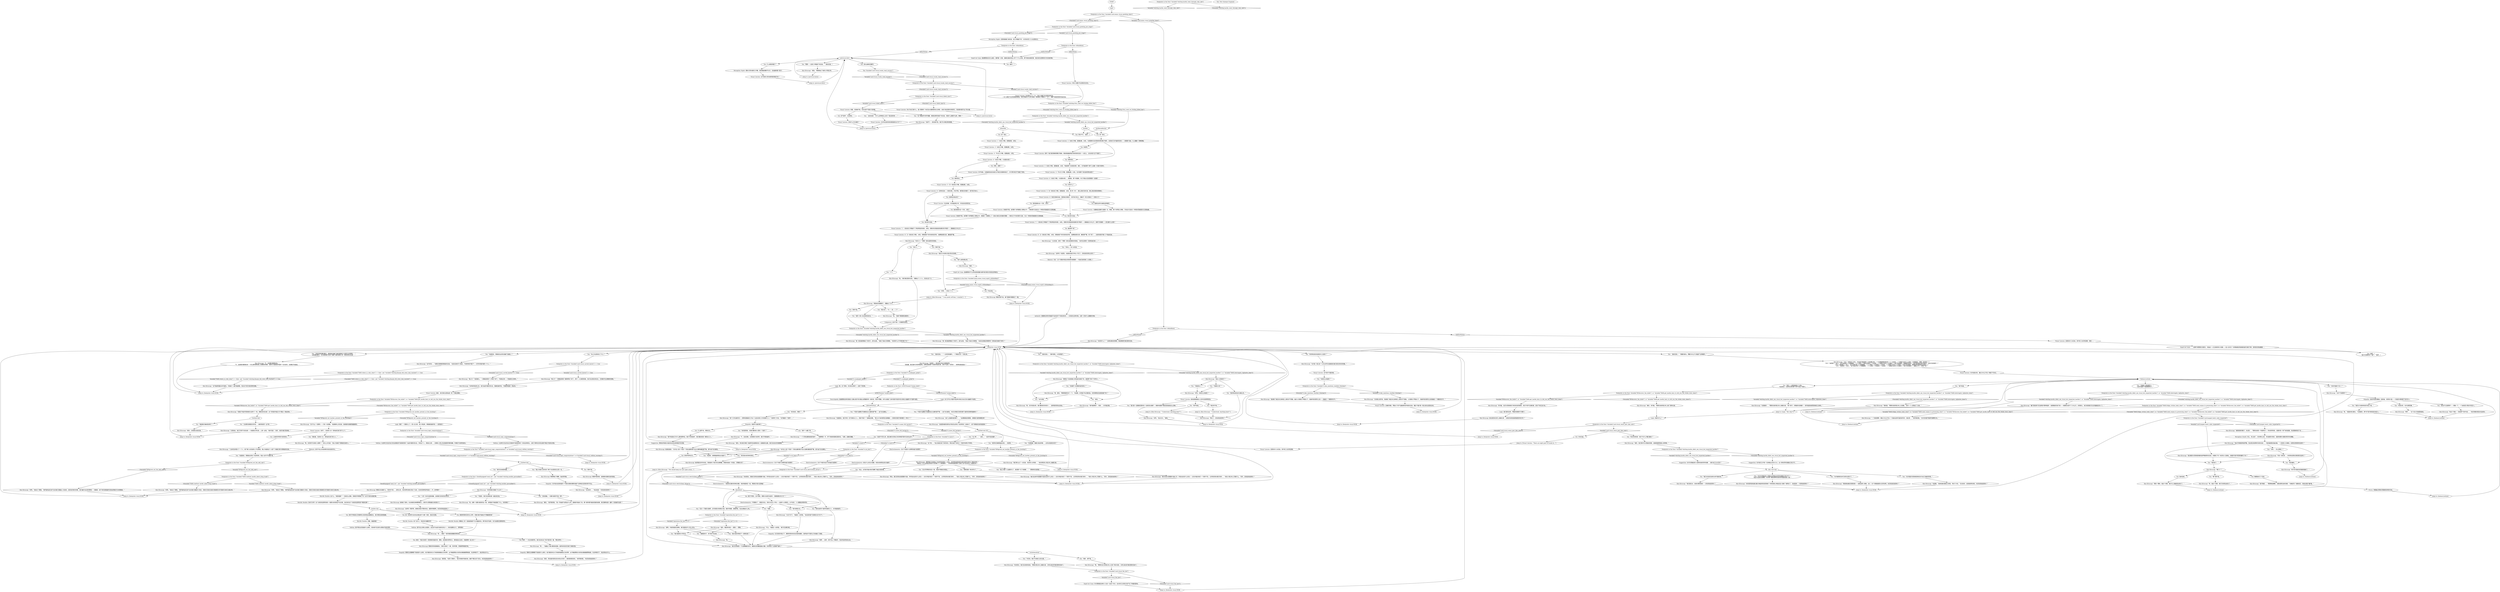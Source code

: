 # YARD / FOOTPRINTS VISCAL
# Easy perception shows prints. Then a medium VISUAL CALCULUS reveals a numbered scheme of footprints. Interaction with the scheme lets you deduce how many vigilantes there were at the hanging, when it happened etc.
# ==================================================
digraph G {
	  0 [label="START"];
	  1 [label="input"];
	  2 [label="You: “好吧，一共有八个人。”"];
	  3 [label="You: “也有可能是个巨人？”"];
	  4 [label="theheavysetone"];
	  5 [label="Jump to: [theheavysetone]"];
	  6 [label="You: “我不知道。”"];
	  7 [label="Footprints in the Dust: Variable[\"yard.viscal_electrochem_driver\"]"];
	  8 [label="Variable[\"yard.viscal_electrochem_driver\"]", shape=diamond];
	  9 [label="!(Variable[\"yard.viscal_electrochem_driver\"])", shape=diamond];
	  10 [label="Kim Kitsuragi: “我认为？”他歪着头。“一群暴徒把某个人带到了树下。不是拖过来——可能是扛过来的。”"];
	  11 [label="Jump to: [footprints viscal HUB]"];
	  12 [label="Footprints in the Dust: Variable[\"yard.viscal_greeting_pre_stage\"]"];
	  13 [label="Variable[\"yard.viscal_greeting_pre_stage\"]", shape=diamond];
	  14 [label="!(Variable[\"yard.viscal_greeting_pre_stage\"])", shape=diamond];
	  15 [label="Visual Calculus: 2）标准工作靴，配钢趾帽，44码。可能是那个金发肌肉男，格伦，也可能是那个脖子上挂着一片拨片的青年。"];
	  16 [label="Visual Calculus: 你做得不错。如同整个世界都陷入黑暗之中——唯有那片足迹在以一种奇妙而美丽的方式燃烧着。"];
	  17 [label="Suggestion: 也许负责搬运的人是想向他的同伴炫耀……展示自己力大无穷？"];
	  18 [label="You: “那群混蛋？绝对参与了。”"];
	  19 [label="Visual Calculus: 2）标准工作靴，配钢趾帽，44码。"];
	  20 [label="Visual Calculus: 3）平头钉工作靴，配钢趾帽，43码。"];
	  21 [label="You: 继续清点。"];
	  22 [label="Visual Calculus: 无法判断。也可能是青少年，步态尚未发育完全。"];
	  23 [label="Footprints in the Dust: Variable[\"plaza.sense_viscal_esprit_withholding\"]"];
	  24 [label="Variable[\"plaza.sense_viscal_esprit_withholding\"]", shape=diamond];
	  25 [label="!(Variable[\"plaza.sense_viscal_esprit_withholding\"])", shape=diamond];
	  26 [label="Kim Kitsuragi: “我知道。”警督在他的笔记本上记录着。“其中一个人把他扛了过来。”"];
	  27 [label="Electrochemistry: 不用重复了，库斯托先生。您的大名无人不知——拉斐尔·A·库斯托。从今往后，人人都要这样称呼您。"];
	  28 [label="Esprit de Corps: 你与警督就法律与人法合一达成了共识。这对你们之间的关系产生了积极的影响。"];
	  29 [label="Perception (Smell): 恶心。恶心极了。在你想吐之前，风向就再次改变，温室的塑料大棚在阵风中扑腾着。"];
	  30 [label="Horrific Necktie: 瞅瞅这二货！他指望滴酒*不沾*就能快活。那可快活不起来，你只会感到无聊和悲伤。"];
	  31 [label="You: “人的一生应当戒骄戒躁。这是我们应有的处世哲学。”"];
	  32 [label="Kim Kitsuragi: “确实。”他环顾四周。“我一开始就不该预设什么的。报案者可能说了谎，整个案件都可能是谎报的结果。我们要再检查一遍吗？还是离开这里？”"];
	  33 [label="Jump to: [footprints viscal HUB]"];
	  34 [label="Kim Kitsuragi: “嗯，是的。”警督稍微考虑了一下。“有道理，他*确实*有点像老鼠。你觉得那些足迹是他留下的？”"];
	  35 [label="Kim Kitsuragi: 他在蓝色的活页上做着记录：“这里还有其他值得留意的地方吗？”"];
	  36 [label="You: 我还挺擅长这一行的，对吧？"];
	  37 [label="Jump to: [footprints viscal HUB]"];
	  38 [label="Jump to: [theheavysetone]"];
	  39 [label="Footprints in the Dust: Variable[\"whirling.hardie_didnt_see_viscal_but_inspected_hardies\"]  or  Variable[\"TASK.interrogate_vigilantes_done\"]"];
	  40 [label="Variable[\"whirling.hardie_didnt_see_viscal_but_inspected_hardies\"]  or  Variable[\"TASK.interrogate_vigilantes_done\"]", shape=diamond];
	  41 [label="!(Variable[\"whirling.hardie_didnt_see_viscal_but_inspected_hardies\"]  or  Variable[\"TASK.interrogate_vigilantes_done\"])", shape=diamond];
	  42 [label="Visual Calculus: 4）标准工作靴，45或者46码……是西奥，那个老烟枪。你几乎能从足迹里看到一丝烟灰……"];
	  43 [label="Footprints in the Dust: Variable[\"tc.name_full_harrier\"]"];
	  44 [label="Variable[\"tc.name_full_harrier\"]", shape=diamond];
	  45 [label="!(Variable[\"tc.name_full_harrier\"])", shape=diamond];
	  46 [label="You: “*司机*右脚鞋子的磨损会比左脚的更严重——油门在右脚边。你还记得我们发现的那个废弃的货車驾驶舱吗？”"];
	  47 [label="Visual Calculus: 哇哦。还是做不到。你实在是*不擅长*这种事。"];
	  48 [label="Kim Kitsuragi: “迄今为止一切顺利——只有一处遗漏。”他望着地上的足迹，因调查的进展而面露喜色。"];
	  49 [label="Footprints in the Dust: IsKimHere()"];
	  50 [label="IsKimHere()", shape=diamond];
	  51 [label="!(IsKimHere())", shape=diamond];
	  52 [label="Kim Kitsuragi: “有意思——暂且把它命名为怪鞋底吧。”\n“真有趣，我们就叫它奇异鞋底吧。如果这就是那个失踪的哈迪兄弟，我可不会有一丝惊讶……真想知道他是谁？”"];
	  53 [label="Logic: 但是为什么？"];
	  54 [label="You: “我还以为是库库诺尔的巨人呢。”"];
	  55 [label="Kim Kitsuragi: “唔。”他摘下眼镜擦拭着镜片。"];
	  56 [label="Kim Kitsuragi: “不过，”他面无一丝笑意。“案子还没解决呢。”"];
	  57 [label="You: “很好，很严谨。”"];
	  58 [label="Volition: 以这种方式证实自己的推测不是很奇怪吗？你有这种想法，正顺了那种在你耳边提供*建议*的家伙的意。"];
	  59 [label="Jump to: [footprints viscal HUB]"];
	  60 [label="You: “我认为我们已经切实了解了在这里发生过的一切。”"];
	  61 [label="You: [离开。]"];
	  62 [label="Footprints in the Dust: Variable[\"XP.discover_the_bullet\"]  or  Variable[\"TASK.get_hardie_boys_to_tell_you_the_whole_story_done\"]"];
	  63 [label="Variable[\"XP.discover_the_bullet\"]  or  Variable[\"TASK.get_hardie_boys_to_tell_you_the_whole_story_done\"]", shape=diamond];
	  64 [label="!(Variable[\"XP.discover_the_bullet\"]  or  Variable[\"TASK.get_hardie_boys_to_tell_you_the_whole_story_done\"])", shape=diamond];
	  65 [label="Kim Kitsuragi: “也许这人是个*司机*？司机右脚的鞋子会比左脚的磨损更严重。因为油门在右脚边。”"];
	  66 [label="Kim Kitsuragi: “我可能猜错了，但是……也可能没错。”"];
	  67 [label="You: “我认为整个工会都参与了。甚至整个马丁内斯都……”（警惕地东张西望。）"];
	  68 [label="Kim Kitsuragi: “这个嘛……”他立刻就无视了你的说法，把这当成了你的又一次因冲动而口不择言。"];
	  69 [label="Kim Kitsuragi: “我们应该听听提图斯·哈迪对此有什么说法——这也许能杀他们一个措手不及，让形势变得对我们有利……”他在小笔记本上写着什么。“完毕，还有别的发现吗？”"];
	  70 [label="Esprit de Corps: 曷城警督坐在办公桌后，摆弄着一支笔，接着在面前的纸上写下了什么东西。那不是他该做的事，他应该在这里和你讨论足迹的事。"];
	  71 [label="Visual Calculus: 6）反常的足迹——轻若无物。步伐平稳。相同款式的靴子，但尺码只有41。"];
	  72 [label="Kim Kitsuragi: “是女人还是孩子？”"];
	  73 [label="Jump to: [theheavysetone]"];
	  74 [label="You: 指向松树。"];
	  75 [label="Jump to: [Kim Kitsuragi: \"\"Understood. Anything else?\"\"]"];
	  76 [label="Empathy: 在沉闷的外表之下，警督觉得你的说法还挺有趣的。虽然他并不真的认为你揭示了真相。"];
	  77 [label="Jump to: [footprints viscal HUB]"];
	  78 [label="Visual Calculus: 泥里有共八对足迹。其中有三对非常显眼，但是……"];
	  79 [label="Kim Kitsuragi: “他似乎穿着某种装甲靴。但这里没有那种外来的足迹……”他的面部肌肉抽动着。“一定是有人扛着他。这里有足够深的足迹吗？”"];
	  80 [label="Kim Kitsuragi: “我认为？一群暴徒把某个重物带到了树下。其中一人扛着受害者。他们在这里走来走去，尤其集中在这棵树的周围。”"];
	  81 [label="Footprints in the Dust: Variable[\"yard.viscal_logic_congratulations\"]"];
	  82 [label="Variable[\"yard.viscal_logic_congratulations\"]", shape=diamond];
	  83 [label="!(Variable[\"yard.viscal_logic_congratulations\"])", shape=diamond];
	  84 [label="Perception (Sight): 泥里保留着几串足迹，是工作靴留下的：大约有6至12人从这里走过。"];
	  85 [label="You: “没有异常的横向靴印，就是我在褴褛飞旋的弹珠机工坊里见过的那种……”\n“没有横纹靴印。无论谁穿着它走进了褴褛飞旋的弹球工坊，都没有来过这里……”"];
	  86 [label="Jump to: [previscal-intro]"];
	  87 [label="Visual Calculus: 你做得不错。如同整个世界都陷入黑暗之中，周围的一切都蒙上了一层标示着无足轻重的薄膜——唯有位于中央的那片足迹，在以一种奇妙而美丽的方式燃烧着。"];
	  88 [label="You: “正如那位联盟官员所说……离奇得如同一出*戏*。”"];
	  89 [label="Kim Kitsuragi: “嗯，也许你是对的，我们要找的另有其人……虽然我觉得未必如此。”"];
	  90 [label="You: 逐一清点。"];
	  91 [label="Footprints in the Dust: Variable[\"XP.figured_out_hardies_present_at_the_lynching\"]"];
	  92 [label="Variable[\"XP.figured_out_hardies_present_at_the_lynching\"]", shape=diamond];
	  93 [label="!(Variable[\"XP.figured_out_hardies_present_at_the_lynching\"])", shape=diamond];
	  94 [label="You: 逐一清点。"];
	  95 [label="Visual Calculus: 7）一双标准工作靴留下了特别明显的轮廓，46码。但鞋印的深度是其他鞋印的*两倍*——重量超过200公斤。"];
	  96 [label="You: “八个。”"];
	  97 [label="Kim Kitsuragi: “很好。”"];
	  98 [label="Kim Kitsuragi: “200？”他考虑了片刻。“有没有可能是两个人的体重之和，一个扛着被绑起来的另一个？比如说，一个身强力壮的工人扛着一个体格接近，奄奄一息的男人？”\n“200？”他思索了一会儿。“会不会是两个人的重量呢，一个人把另一个绑住扛起来了？比如说，一个身强力壮的工人扛着另一个差不多体格的，穿着盔甲的男人？或许是哈迪兄弟中的胖子，坐在中间的那个？”\n“200？”他思索了一会儿。“会不会是*两个人*的重量呢，一个人把另一个扛起来了？比如说：一个身强力壮的工人扛着另一个差不多体格的，被绑起来的即将死去的男人？”\n“200？”他思索了一会儿。“会不会是*两个人*的重量呢，一个人把另一个扛起来了？比如说：一个身强力壮的工人扛着另一个差不多体格的——脑袋上中了一枪的尸体？”"];
	  99 [label="Drama: 想要骗过警督还需要更高明的花招。"];
	  100 [label="Jump to: [footprints viscal HUB]"];
	  101 [label="Kim Kitsuragi: “用担架抬着反而更容易——或者由两人架着。总之，这个问题就留到以后考虑吧。你还有别的发现吗？”"];
	  102 [label="necktie hub"];
	  103 [label="You: 我可不希望自己的精神生活变得如此栩栩如生。我只想回去继续破案。"];
	  104 [label="Kim Kitsuragi: 警督眯起了眼睛。独自思考着。"];
	  105 [label="Kim Kitsuragi: “不。这些靴印都很标准。”\n“不，这些鞋印都很标准——灰尘里的那些看上去像是定制款。或者它们就是些外国货？无论如何，这是靴子的痕迹。”"];
	  106 [label="You: 最后那个呢？"];
	  107 [label="Footprints in the Dust: Variable[\"yard.viscal_logic_congratulations\"]  or Variable[\"yard.viscal_volition_warning\"]"];
	  108 [label="Variable[\"yard.viscal_logic_congratulations\"]  or Variable[\"yard.viscal_volition_warning\"]", shape=diamond];
	  109 [label="!(Variable[\"yard.viscal_logic_congratulations\"]  or Variable[\"yard.viscal_volition_warning\"])", shape=diamond];
	  110 [label="hardies"];
	  111 [label="Visual Calculus: 7）一双标准工作靴留下了特别明显的轮廓，46码。但鞋印的深度是其他鞋印的*两倍*——重量超过200公斤。是胖子安格斯——还扛着什么东西？"];
	  112 [label="Kim Kitsuragi: “我一直没能掌握这个的窍门。因为远视。”他指了指自己的眼镜。“这些足迹看起来眼熟吗？是哈迪兄弟留下的吗？”"];
	  113 [label="Kim Kitsuragi: “这就意味着失踪的女司机还出现在了私刑现场？这就对了，留下怪鞋底足迹的就是她！”"];
	  114 [label="Footprints in the Dust: Variable[\"XP.figured_out_hardies_present_at_the_lynching\"]"];
	  115 [label="Variable[\"XP.figured_out_hardies_present_at_the_lynching\"]", shape=diamond];
	  116 [label="!(Variable[\"XP.figured_out_hardies_present_at_the_lynching\"])", shape=diamond];
	  117 [label="You: “未必。女司机可能对他们隐瞒了毒品交易的事。”"];
	  118 [label="Kim Kitsuragi: “工会的包间里少了一个人。留下第八对足迹的人不在那里。我认为就是这个人留下了被我们称为怪鞋底的足迹。”"];
	  119 [label="Jump to: [Kim Kitsuragi: \"\"We should keep our eyes open aroun...\"]"];
	  120 [label="You: 是男性还是女性？"];
	  121 [label="You: 清点其它足迹。"];
	  122 [label="Kim Kitsuragi: “唔。”他盯着泥里的坑洞。“我数出了二十人。应该比这个少。”"];
	  123 [label="Kim Kitsuragi: “哪几个？”"];
	  124 [label="You: “哪个都不是。”"];
	  125 [label="Footprints in the Dust: Variable[\"yard.viscal_sense_perc_kim_note\"]"];
	  126 [label="Variable[\"yard.viscal_sense_perc_kim_note\"]", shape=diamond];
	  127 [label="!(Variable[\"yard.viscal_sense_perc_kim_note\"])", shape=diamond];
	  128 [label="You: 多说无益。"];
	  129 [label="You: “也许负责搬运的人想通过这种做法向同伴炫耀自己的力气？”\n“他会不会是在炫耀呢？也许那个搬运者想在他的同伴面前表演一番？”"];
	  130 [label="Jump to: [footprints viscal HUB]"];
	  131 [label="You: “我只是一边看着泥里的坑一边胡言乱语罢了，我根本就看不懂这些到底是怎么回事。”"];
	  132 [label="Jump to: [footprints viscal HUB]"];
	  133 [label="Kim Kitsuragi: “我不知道自己为什么要说那种话。我们不用找鼓手，我们要找的是一群码头工人。”"];
	  134 [label="You: “除非这是专门操作机械的工人，也可能是鼓手。”"];
	  135 [label="Footprints in the Dust: Variable[\"tc.kim_mentions_weather_freezing\"]"];
	  136 [label="Variable[\"tc.kim_mentions_weather_freezing\"]", shape=diamond];
	  137 [label="!(Variable[\"tc.kim_mentions_weather_freezing\"])", shape=diamond];
	  138 [label="You: “有意思。如果我能想到这点就好了。”"];
	  139 [label="Footprints in the Dust: Variable[\"whirling.hardie_didnt_see_viscal_but_inspected_hardies\"]  or  Variable[\"TASK.interrogate_vigilantes_done\"]"];
	  140 [label="Variable[\"whirling.hardie_didnt_see_viscal_but_inspected_hardies\"]  or  Variable[\"TASK.interrogate_vigilantes_done\"]", shape=diamond];
	  141 [label="!(Variable[\"whirling.hardie_didnt_see_viscal_but_inspected_hardies\"]  or  Variable[\"TASK.interrogate_vigilantes_done\"])", shape=diamond];
	  142 [label="Visual Calculus: 1）标准工作靴，配钢趾帽，46码。与提图斯在包间里穿的那双靴子相符。这是他们当中最屌的家伙——提图斯·哈迪。头上戴着一顶棒球帽。"];
	  143 [label="Footprints in the Dust: Variable[\"whirling.titus_yeah_we_fucking_killed_him\"]"];
	  144 [label="Variable[\"whirling.titus_yeah_we_fucking_killed_him\"]", shape=diamond];
	  145 [label="!(Variable[\"whirling.titus_yeah_we_fucking_killed_him\"])", shape=diamond];
	  146 [label="You: “她同时还兼营毒品交易……有意思。”"];
	  147 [label="Untitled hub (02)"];
	  148 [label="Jump to: [footprints viscal HUB]"];
	  149 [label="Footprints in the Dust: Variable[\"TASK.confront_hardie_about_drug_trade\"]"];
	  150 [label="Variable[\"TASK.confront_hardie_about_drug_trade\"]", shape=diamond];
	  151 [label="!(Variable[\"TASK.confront_hardie_about_drug_trade\"])", shape=diamond];
	  152 [label="You: “四亿人。”"];
	  153 [label="Jump to: [Kim Kitsuragi: \"\"I was pretty off then. I counted 2...\"]"];
	  154 [label="Jump to: [Logic: \"But why?\"]"];
	  155 [label="Jump to: [Kim Kitsuragi: \"\"Understood. Anything else?\"\"]"];
	  156 [label="oddsolefoothub"];
	  157 [label="Kim Kitsuragi: “一个只用右脚踩底鼓的鼓手……”他解释到一半，停下来继续观察泥里的坑。“没错，这确实很蠢。”"];
	  158 [label="Volition: 以这种方式证实自己的全部推测不是很奇怪吗？站成半圆形的队伍，吊死这个人，把他扛过来……仿佛有人想让你自我感觉判断准确。并满足于这样的结论。"];
	  159 [label="You: 说吧：“一切正如我所料。我们应该在这个院子里庆祝一番，*醉生梦死*。”"];
	  160 [label="Horrific Necktie: 及时行乐吧！这个该死的犯罪现场的一切都与你的假设严丝合缝，你应该在这个*该死的犯罪现场**喝得烂醉*！"];
	  161 [label="Jump to: [previscal-intro]"];
	  162 [label="Visual Calculus: 共有八双靴子在泥里走在走去。"];
	  163 [label="Footprints in the Dust: Variable[\"TASK.fridge_victims_body_done\"]  or  Variable[\"TASK.send_corpse_to_processing_done\"]  or  Variable[\"XP.discover_the_bullet\"]  or  Variable[\"TASK.get_hardie_boys_to_tell_you_the_whole_story_done\"]"];
	  164 [label="Variable[\"TASK.fridge_victims_body_done\"]  or  Variable[\"TASK.send_corpse_to_processing_done\"]  or  Variable[\"XP.discover_the_bullet\"]  or  Variable[\"TASK.get_hardie_boys_to_tell_you_the_whole_story_done\"]", shape=diamond];
	  165 [label="!(Variable[\"TASK.fridge_victims_body_done\"]  or  Variable[\"TASK.send_corpse_to_processing_done\"]  or  Variable[\"XP.discover_the_bullet\"]  or  Variable[\"TASK.get_hardie_boys_to_tell_you_the_whole_story_done\"])", shape=diamond];
	  166 [label="Kim Kitsuragi: “是的，正是通过这些足迹。”"];
	  167 [label="Visual Calculus: 6）轻若无物的足迹。相同款式的靴子，但尺码只有41。像耗子一样小的家伙？一定是小刀！"];
	  168 [label="Electrochemistry: 见识下哈里·姓氏不详的超凡智慧吧！"];
	  169 [label="You: “这与乔伊斯的说法一致，但我不想做任何假设。”"];
	  170 [label="You: （指向足迹。）“很重的家伙。需要200公斤才能留下这种脚印。”"];
	  171 [label="Kim Kitsuragi: “胖子的可能性变得越来越低了。”"];
	  172 [label="Kim Kitsuragi: “唔，就这个问题，我们已经得出结论了。”"];
	  173 [label="Kim Kitsuragi: “明白了。还有其他发现吗？”"];
	  174 [label="Kim Kitsuragi: “也就是说，他们中的一员不是码头工人，而是*司机*？”他眯起双眼。“港口大门前的那场交通堵塞——持续时间是不是和罢工一样长了？”"];
	  175 [label="You: “结案。”"];
	  176 [label="Visual Calculus: 这不是不可能的事。"];
	  177 [label="Visual Calculus: 正确的判断。零度以下的气温能够完好地保存足迹。骚乱*可能*是一周之前在这里发生的。"];
	  178 [label="Kim Kitsuragi: “你说得对。我们应该保持低调。”警督在笔记本上做着记录，又转过身去盯着泥里的足迹了。"];
	  179 [label="Visual Calculus: 大器晚成总要好过废柴一生，警探。整个世界陷入黑暗，只有这片足迹以一种奇妙而美丽的方式燃烧着。"];
	  180 [label="You: “这是不可否认的。露比确实在用自己的货車里开展*复杂的业务*。”"];
	  181 [label="Kim Kitsuragi: 他好像没在听你说话，而是望向了南方的交通堵塞。那里的机械一片死寂，引擎都关闭了……"];
	  182 [label="Untitled hub"];
	  183 [label="Jump to: [footprints viscal HUB]"];
	  184 [label="Electrochemistry: 见识下哈里尔·杜博阿的超凡智慧吧！"];
	  185 [label="Visual Calculus: 当然了，足迹有八对！但哈迪兄弟只有*七人*。"];
	  186 [label="Footprints in the Dust: IsKimHere()"];
	  187 [label="IsKimHere()", shape=diamond];
	  188 [label="!(IsKimHere())", shape=diamond];
	  189 [label="Visual Calculus: 你不知道。光是能把这些足迹区分开就已经堪称奇迹了。多亏寒冷的天气保留了现场。"];
	  190 [label="Visual Calculus: 8）又一双标准工作靴，44码。但鞋底留下的印迹有些异常。右脚鞋底更光滑，磨损更严重。"];
	  191 [label="Kim Kitsuragi: “有多少人？”警督一直在追踪你的视线。"];
	  192 [label="You: （指向足迹。）“脚步很轻。41码的靴子。”"];
	  193 [label="You: （指向足迹。）“一对异常的脚印。一个鞋底比另一个更光滑。”"];
	  194 [label="You: “其中一人把受害者扛了过来。”\n“你说得对，正是吧台旁的那个胖子扛起了受害人。”"];
	  195 [label="Kim Kitsuragi: “我没看到与受害者穿着的装甲靴相符的足迹，你看到了吗？肯定有人扛着他。你看到*别的*更深的脚印了吗？“"];
	  196 [label="Kim Kitsuragi: “是的，他们原本可以用临时担架，或者直接把他拖上绞刑架。”"];
	  197 [label="Kim Kitsuragi: “某个工作台操作员——那种有踏板的工作台？比如在港口工作的细木工人？”他思考了片刻。“也可能是一个鼓手……”"];
	  198 [label="gloatbloat"];
	  199 [label="You: “我们应该戒骄戒躁。”"];
	  200 [label="You: “可能有，我们应该再检查一遍这些足迹。”"];
	  201 [label="Rhetoric: 切记：这个问题非常适合用来质问提图斯——哈迪兄弟的第八人在哪儿？"];
	  202 [label="Kim Kitsuragi: “有可能。这还与受害者死于枪伤的发现相符。他们不得不扛着死者，因为尸体无法行走。”"];
	  203 [label="Kim Kitsuragi: “正是如此。他们不得不为目击者——也就是左邻右舍，上演一出戏。”他补充道：“当然，也是为我们而演戏。”"];
	  204 [label="Footprints in the Dust: Variable[\"yard.sense_viscal_greeting_done\"]"];
	  205 [label="Variable[\"yard.sense_viscal_greeting_done\"]", shape=diamond];
	  206 [label="!(Variable[\"yard.sense_viscal_greeting_done\"])", shape=diamond];
	  207 [label="You: “实际上，有八对足迹。”"];
	  208 [label="You: 沉默不语。"];
	  209 [label="You: “是同一群人在这里来回走动。”"];
	  210 [label="You: [离开。]\n“我们已经都说过一遍了。”[离开。]"];
	  211 [label="Jump to: [Visual Calculus: \"There are eight pairs of tracks in...\"]"];
	  212 [label="You: “*司机*右脚鞋子的磨损会比左脚的更严重——油门在右脚边。”"];
	  213 [label="Kim Kitsuragi: “是啊……鼓手。我不怎么了解鼓手。但这听起来有些沾边。”"];
	  214 [label="You: “你是怎么知道的？”"];
	  215 [label="You: 我很享受鲜活的内心世界，但我们能不能做点不用酗酒的事？"];
	  216 [label="Kim Kitsuragi: “我同意。”他清了清嗓子。“我们的推测可能有误。最好不要立刻下定论。你还有其他发现吗？”"];
	  217 [label="Kim Kitsuragi: “嗯……”他露出了难以置信的表情。虽然你的发言充满了真情实意。"];
	  218 [label="Kim Kitsuragi: “是的，现在就庆祝的话也未免太天真了。推测是很危险的。”他环顾四周。“你还有其他发现吗？”"];
	  219 [label="Kim Kitsuragi: 他扬起了眉毛。在总是面无表情警督脸上，眉毛可以算是最生动的部分了。"];
	  220 [label="Jump to: [previscal-intro]"];
	  221 [label="Jump to: [footprints viscal HUB]"];
	  222 [label="Kim Kitsuragi: “一个病态肥胖，重达250公斤的人？只能说这种可能性很*低*。我在想……”他环顾四周。“也许还有更*普通*的解释方式。”"];
	  223 [label="Jump to: [theheavysetone]"];
	  224 [label="hardieconfession"];
	  225 [label="Logic: 哦，这个简单。实在是太简单了。这是个司机嘛。"];
	  226 [label="You: “这个看起来*非常*重要。都是犯罪现场留下的足迹。但我什么都看不出来，警督！”"];
	  227 [label="You: （自言自语）“为什么这种事这么复杂？我总是失败……”"];
	  228 [label="You: “错大发了。*大——发——了*”"];
	  229 [label="Jump to: [footprints viscal HUB]"];
	  230 [label="You: “我说谎了。”"];
	  231 [label="Kim Kitsuragi: “我不确定……”警督眯起眼睛，试图估算足迹的深度：“你确定吗？我敢肯定，你绝对是在*骗*我。”"];
	  232 [label="Jump to: [theheavysetone]"];
	  233 [label="Kim Kitsuragi: “好吧。你是怎么知道的？”"];
	  234 [label="You: 我行不更名，坐不改姓，鼎鼎大名唤作拉斐尔，还要我重复多少次？！"];
	  235 [label="You: 我一定会想方设法在此情此景下大醉一场的，我向天发誓。"];
	  236 [label="Volition: 我不明白这究竟是什么情况，但你绝不应该听从那条可怕的领带。"];
	  237 [label="You: “没有遗漏。一切都与推测*完全一致*。”"];
	  238 [label="Kim Kitsuragi: “唔。如果一切都与推测完全一致，说明我们可能遗漏了什么。你觉得呢？”"];
	  239 [label="Kim Kitsuragi: “唔。”"];
	  240 [label="You: “也就是说，怪鞋底没出现在褴褛飞旋楼上？”"];
	  241 [label="You: “你指那个长得像老鼠的家伙？”"];
	  242 [label="You: “难道我们被故意误导了？”"];
	  243 [label="You: 我还挺擅长这一行的，对吧？"];
	  244 [label="Kim Kitsuragi: “七对足迹，是吗？”警督一直在追踪着你的视线。“当时在这里的一定是哈迪兄弟……”"];
	  245 [label="You: 沉默不语。"];
	  246 [label="You: 让他好好享受片刻的快乐。"];
	  247 [label="You: “也就是说，怪鞋底出现在了私刑现场，但此人如今不在餐厅里。”"];
	  248 [label="Kim Kitsuragi: “好吧。”他扶正了眼镜。“我怀疑哈迪兄弟不会向我们透露多少信息，但我们还是应该就与贩毒相关的可能性与他们正面对峙。”"];
	  249 [label="Kim Kitsuragi: “好吧。”他扶正了眼镜。“我怀疑哈迪兄弟不会向我们透露此人的身份。就目前的情况来看，我们最好对此保持警惕——我确定，接下来的调查最终还是会把我们引向怪鞋底。”"];
	  250 [label="Visual Calculus: 1）标准工作靴，配钢趾帽，46码。"];
	  252 [label="You: 随便指向几个足迹。"];
	  253 [label="Kim Kitsuragi: “也许*不是那样*？”"];
	  254 [label="Empathy: 他的声音里流露出一股真诚、坦然的兴奋——只是因为想到那*不是*巨人。"];
	  255 [label="You: “你在考虑的是：他们*为什么*要扛着他？”"];
	  256 [label="Visual Calculus: 泥里有共八对足迹。其中有三对非常显眼。"];
	  257 [label="Footprints in the Dust: IsTHCPresent(\"torque_dork\")"];
	  258 [label="IsTHCPresent(\"torque_dork\")", shape=diamond];
	  259 [label="!(IsTHCPresent(\"torque_dork\"))", shape=diamond];
	  260 [label="Kim Kitsuragi: “是的，看起来你我——都是——警察。”"];
	  261 [label="Footprints in the Dust: IsKimHere()"];
	  262 [label="IsKimHere()", shape=diamond];
	  263 [label="!(IsKimHere())", shape=diamond];
	  264 [label="Kim Kitsuragi: “我调查了瑞瓦肖沿海地区上周的天气预报。最近七天都处于零度以下。他被吊死的那天之前——是最后一个暖和的日子。”"];
	  265 [label="Footprints in the Dust: Variable[\"yard.viscal_carried_known\"] == true"];
	  266 [label="Variable[\"yard.viscal_carried_known\"] == true", shape=diamond];
	  267 [label="!(Variable[\"yard.viscal_carried_known\"] == true)", shape=diamond];
	  268 [label="Kim Kitsuragi: “在将他吊起来之后，他们站成半圆形的队伍，看着他被吊死。乍看起来就是一场私刑。”"];
	  269 [label="Volition: 我不会让你称心如意的，这必定不会成为他的任务之一。你讲话要有分寸，领带怪物！"];
	  270 [label="Kim Kitsuragi: 警督环顾四周，追踪着你观察足迹的视线。"];
	  271 [label="Footprints in the Dust: Variable[\"yard.viscal_tracks_read_success\"]"];
	  272 [label="Variable[\"yard.viscal_tracks_read_success\"]", shape=diamond];
	  273 [label="!(Variable[\"yard.viscal_tracks_read_success\"])", shape=diamond];
	  274 [label="Kim Kitsuragi: “正如我之前所说，我调查了瑞瓦肖沿海地区上周的天气预报。七天都处于零度以下。他被吊死的那天之前是最后一个暖和的日子。”"];
	  275 [label="You: 有意思。"];
	  276 [label="Kim Kitsuragi: “别丧气——我也做不到。我们可以稍后再来看看。”"];
	  277 [label="You: “也许是因为受害者拒绝走向为自己准备的刑场。”"];
	  278 [label="Kim Kitsuragi: “有道理。”他来回按动着自己的笔，考虑了片刻。“无论如何，这是值得考虑的。你还有其他发现吗？”"];
	  279 [label="Visual Calculus: 也许超过12个？不。只有八双靴子在泥里走来走去。\n一共八双靴子在泥地里踏来踏去。我们还能在什么地方看到一群穿着工作靴的人？对了，褴褛飞旋食堂里的哈迪兄弟。"];
	  280 [label="Visual Calculus: 4）标准工作靴，45或者46码？"];
	  281 [label="Visual Calculus: 5）另一双标准工作靴，配钢趾帽，44码。"];
	  282 [label="Kim Kitsuragi: “我一直没能掌握这个的窍门。因为远视。”他指了指自己的眼镜。“你发现什么不寻常的事了吗？”"];
	  283 [label="You: “我没骗你。”"];
	  284 [label="Kim Kitsuragi: “我无意反对。这是合理的推测——还有其他发现吗？”"];
	  285 [label="You: “可能是女人？”"];
	  286 [label="Empathy: 他刚开口就后悔了。"];
	  287 [label="You: “你的意思是，在我们要找的人里有一个鼓手？”"];
	  288 [label="Electrochemistry: 一股愉悦沿着你的脊柱消散，宛如地面效应一般。辉煌的才智大显神威！"];
	  289 [label="You: “你认为这里发生了什么？”"];
	  290 [label="Visual Calculus: 也许他是对的。重达200公斤的人*确实*不多见。"];
	  291 [label="Kim Kitsuragi: 警督正在说着什么，但你听不到……突然之间，你的领带仿佛又恢复了生机，在你的耳畔轻声低语——不，是*嘶吼*："];
	  292 [label="Empathy: 也许他对此抱有疑问？毕竟在调查初期阶段就下这种结论显得非常不专业。"];
	  293 [label="Jump to: [footprints viscal HUB]"];
	  294 [label="Authority: 提图斯这样的领袖是不会纵容手下轻易消失的——尤其是在这种时候。这里一定有什么重要的内情。"];
	  295 [label="You: “也许没错。”"];
	  296 [label="Visual Calculus: 5）另一双标准工作靴，配钢趾帽，44码。和2号一样——要么是音乐家尤金，要么是金发肌肉男格伦。"];
	  297 [label="Footprints in the Dust: Variable[\"whirling.hardie_didnt_see_viscal_but_inspected_hardies\"]"];
	  298 [label="Variable[\"whirling.hardie_didnt_see_viscal_but_inspected_hardies\"]", shape=diamond];
	  299 [label="!(Variable[\"whirling.hardie_didnt_see_viscal_but_inspected_hardies\"])", shape=diamond];
	  300 [label="You: “女人啊……”（摇头。）“总是*谎话连篇*。”"];
	  301 [label="Kim Kitsuragi: “我们应该从提图斯·哈迪入手，听他对此有什么说法——这也许能杀他们一个措手不及，让形势变得对我们有利……”他在小笔记本上写着什么。“完毕，还有别的发现吗？”"];
	  302 [label="Footprints in the Dust: Variable[\"yard.viscal_failed_once\"]"];
	  303 [label="Variable[\"yard.viscal_failed_once\"]", shape=diamond];
	  304 [label="!(Variable[\"yard.viscal_failed_once\"])", shape=diamond];
	  305 [label="Visual Calculus: 也许你总是失败的原因是你太*烂*了？"];
	  306 [label="You: “我知道。足迹有八对，但哈迪兄弟只有七人。”"];
	  307 [label="Jump to: [footprints viscal HUB]"];
	  308 [label="You: “我什么都没看出来。”"];
	  309 [label="Logic: 你几乎可以*感受*到这种关联正在自己的大脑额叶中成形。"];
	  310 [label="You: “我不知道。”"];
	  311 [label="You: “我令真相大白。”"];
	  312 [label="You: “见识一下我的大脑吧，这可是意识的黄金王座。我拱手垂裳，披枷带锁。在此治理这片土地。”"];
	  313 [label="Kim Kitsuragi: “被害者穿的靴子，在这里……”警督话说到一半就停住了。风向突然改变，迎面吹来一阵尸体的腐臭。他试图继续说下去……"];
	  314 [label="Kim Kitsuragi: “风向一直在变……你觉得这里有足够深的足迹吗？”"];
	  315 [label="Kim Kitsuragi: 警督好奇地观察着你。沉默只持续了一瞬，风声呼啸，货物绑带咯咯作响。"];
	  316 [label="Kim Kitsuragi: “你觉得我们遗漏了什么吗？”"];
	  317 [label="Jump to: [footprints viscal HUB]"];
	  318 [label="Jump to: [footprints viscal HUB]"];
	  319 [label="You: 我真应该早点做到这种事的。"];
	  320 [label="Electrochemistry: 见识下哈里·杜博阿的超凡智慧吧！"];
	  321 [label="Kim Kitsuragi: 他竖起食指：“也许这人是个*司机*？司机右脚的鞋子会比左脚的磨损更严重。因为油门在右脚边。”"];
	  322 [label="Footprints in the Dust: Variable[\"whirling.hardie_didnt_see_viscal_but_inspected_hardies\"]"];
	  323 [label="Variable[\"whirling.hardie_didnt_see_viscal_but_inspected_hardies\"]", shape=diamond];
	  324 [label="!(Variable[\"whirling.hardie_didnt_see_viscal_but_inspected_hardies\"])", shape=diamond];
	  325 [label="Visual Calculus: 3）平头钉工作靴，配钢趾帽，43码。也许是那个有纹身的帮派成员？"];
	  326 [label="You: 还有什么？"];
	  327 [label="You: 继续清点。"];
	  328 [label="Kim Kitsuragi: “既然我们已经查出了私刑现场的第八人身份。你觉得哈迪和他的兄弟们是否也参与了毒品交易？”\n“看来这个可以证明私刑现场不见的第八个人就是露比……你觉得哈迪和他的‘兄弟们’会不会也参与了贩毒活动？”"];
	  329 [label="Jump to: [footprints viscal HUB]"];
	  330 [label="Rhetoric: 他可不会让你连续两次抢走他的风头。"];
	  331 [label="Kim Kitsuragi: “好吧。”他扶正了眼镜。“我怀疑哈迪兄弟不会向我们透露多少信息，但我们还是应该就与贩毒相关的可能性与他们正面对峙。”"];
	  332 [label="Horrific Necktie: 扯什么，*戒骄戒躁*？！你是怎么回事，轻微至中等残疾了吗？这可不是你该做的事。"];
	  333 [label="You: 等等，是哪个？"];
	  334 [label="You: “可能是个特别胖的人。”\n“也有可能是个极度肥胖的人。”"];
	  335 [label="Kim Kitsuragi: “那是一颗树。就这个问题，我们马上就能得出结论了。”"];
	  336 [label="You: “你是对的，也许没那回事。”"];
	  337 [label="You: “鼓手？太蠢了吧。”"];
	  338 [label="Kim Kitsuragi: “你发现什么了？”金擦拭着他的眼镜，眯起眼镜盯着泥里的足迹。"];
	  339 [label="Visual Calculus: 确实，他们曾在这里站成一排，盯着这棵树。"];
	  340 [label="Kim Kitsuragi: “这样吗？那好吧。如果这有助于警务的话，就悉听尊便吧。你还有其他发现吗？”"];
	  341 [label="previscal-intro"];
	  342 [label="Visual Calculus: 这不是体力劳动者常穿的靴子吗？"];
	  343 [label="You: 清点出确切的数字。"];
	  344 [label="You: Variable[\"yard.viscal_tracks_read_success\"]"];
	  345 [label="Variable[\"yard.viscal_tracks_read_success\"]", shape=diamond];
	  346 [label="!(Variable[\"yard.viscal_tracks_read_success\"])", shape=diamond];
	  347 [label="Footprints in the Dust: Variable[\"XP.discover_the_bullet\"]  or  Variable[\"TASK.get_hardie_boys_to_tell_you_the_whole_story_done\"]"];
	  348 [label="Variable[\"XP.discover_the_bullet\"]  or  Variable[\"TASK.get_hardie_boys_to_tell_you_the_whole_story_done\"]", shape=diamond];
	  349 [label="!(Variable[\"XP.discover_the_bullet\"]  or  Variable[\"TASK.get_hardie_boys_to_tell_you_the_whole_story_done\"])", shape=diamond];
	  350 [label="Logic: 我们喜欢这样。零散的拼图终于完整了。"];
	  351 [label="You: 清点其它足迹。"];
	  352 [label="You: 忍气吞声，以后再说。"];
	  353 [label="Jump to: [previscal-intro]"];
	  354 [label="You: 现在不行。 [离开。]"];
	  355 [label="You: 不告诉他。"];
	  356 [label="You: “可能是小孩？”"];
	  357 [label="Visual Calculus: 他知道很难通过人的步态来辨明性别。"];
	  358 [label="You: “有何高见，警督？”"];
	  359 [label="Encyclopedia: 曷城警督这样的普通人在确认鞋子的归属之前需要思考一段时间。而你不需要。你可以直接了当地*感觉*到其中的关联在大脑额叶中*扭转*成型。"];
	  360 [label="You: 什么都不说，默默点头。"];
	  361 [label="You: “谁敢惹老子，老子就干你全家。”"];
	  362 [label="You: “我们该如何制定下一部律法呢？”"];
	  363 [label="Footprints in the Dust: Variable[\"yard.viscal_the_law\"]"];
	  364 [label="Variable[\"yard.viscal_the_law\"]", shape=diamond];
	  365 [label="!(Variable[\"yard.viscal_the_law\"])", shape=diamond];
	  366 [label="You: “你觉得这些足迹是多久之前的？”"];
	  367 [label="Footprints in the Dust: Variable[\"yard.hanged_boots_soles_inspected\"]"];
	  368 [label="Variable[\"yard.hanged_boots_soles_inspected\"]", shape=diamond];
	  369 [label="!(Variable[\"yard.hanged_boots_soles_inspected\"])", shape=diamond];
	  370 [label="Footprints in the Dust: CheckEquipped(\"neck_tie\")  and  Variable[\"whirling.necktie_personified\"]"];
	  371 [label="CheckEquipped(\"neck_tie\")  and  Variable[\"whirling.necktie_personified\"]", shape=diamond];
	  372 [label="!(CheckEquipped(\"neck_tie\")  and  Variable[\"whirling.necktie_personified\"])", shape=diamond];
	  373 [label="Kim Kitsuragi: “无论如何……”他总结道：“还有别的发现吗？”"];
	  374 [label="You: 什么类型的靴子？"];
	  375 [label="Visual Calculus: 你以为自己是什么，超人警探吗？你还没从宿醉里恢复过来呢，这些只是泥里的凹陷而已。目前根本看不出个所以看。"];
	  376 [label="Kim Kitsuragi: “这不好说……”他靠近观察着怪鞋底的足迹。“这些足迹的尺寸接近。不是同样的*靴子*——但*有可能*是同一个人。”"];
	  377 [label="Kim Kitsuragi: “是的。现在我们拿到了能把所有线索联系在一起确凿的证据。我们应该去问问提图斯。”"];
	  378 [label="Jump to: [theheavysetone]"];
	  379 [label="Kim Kitsuragi: “餐厅里的胖子还没胖到*那种程度*，他更像是农家子弟——体重绝对到不了250公斤。你得承认，他已经是我们见过的最接近的人了。”"];
	  380 [label="Visual Calculus: 8）又一双标准工作靴，44码。但鞋底留下的印迹有些异常。右脚鞋底更光滑，磨损更严重。奇了怪了……这是失踪的*第八个*哈迪兄弟。"];
	  381 [label="Footprints in the Dust: Variable[\"XP.figured_out_the_odd_sole\"]"];
	  382 [label="Variable[\"XP.figured_out_the_odd_sole\"]", shape=diamond];
	  383 [label="!(Variable[\"XP.figured_out_the_odd_sole\"])", shape=diamond];
	  384 [label="footprints viscal HUB"];
	  385 [label="You: “也许被害者当时已经失去意识了。”"];
	  386 [label="You: “我觉得这是没办法确认的。”"];
	  387 [label="Jump to: [footprints viscal HUB]"];
	  388 [label="Electrochemistry: 姓名什么的无关紧要，快发动你那发达的大脑吧！"];
	  389 [label="Footprints in the Dust: Variable[\"reputation.the_law\"] >=1"];
	  390 [label="Variable[\"reputation.the_law\"] >=1", shape=diamond];
	  391 [label="!(Variable[\"reputation.the_law\"] >=1)", shape=diamond];
	  392 [label="You: “我们就是你大爷的法。”"];
	  393 [label="You: “不好说。我们不该吸引过多注意。”"];
	  394 [label="Kim Kitsuragi: “也许是一周之前？七天正好符合报案者向我们提交的时间范围。”"];
	  395 [label="You: 直说：“我正在经历一场轻微的机能失常，警督。这和我的领带有关。很快就会过去的，你能稍等一会儿吗？”"];
	  396 [label="You: 沉默不语。"];
	  397 [label="Footprints in the Dust: Variable[\"TASK.where_is_ruby_done\"] == false  and  Variable[\"whirling.klaasje_full_story_hub_reached\"] == true"];
	  398 [label="Variable[\"TASK.where_is_ruby_done\"] == false  and  Variable[\"whirling.klaasje_full_story_hub_reached\"] == true", shape=diamond];
	  399 [label="!(Variable[\"TASK.where_is_ruby_done\"] == false  and  Variable[\"whirling.klaasje_full_story_hub_reached\"] == true)", shape=diamond];
	  400 [label="Footprints in the Dust: Variable[\"whirling.hardie_went_through_ruby_info\"]"];
	  401 [label="Variable[\"whirling.hardie_went_through_ruby_info\"]", shape=diamond];
	  402 [label="!(Variable[\"whirling.hardie_went_through_ruby_info\"])", shape=diamond];
	  403 [label="Kim Kitsuragi: “收到。”警督掏出了他的小号笔记本。"];
	  404 [label="You: “是的。”"];
	  405 [label="Footprints in the Dust: Variable[\"tc.sandpaper_pedal\"]"];
	  406 [label="Variable[\"tc.sandpaper_pedal\"]", shape=diamond];
	  407 [label="!(Variable[\"tc.sandpaper_pedal\"])", shape=diamond];
	  408 [label="Kim Kitsuragi: “你说得对。但我们还得去找提图斯·哈迪，听听他对此有什么说法——这也许能杀他们一个措手不及，让形势变得对我们有利……”他在小笔记本上写着什么。“完毕，还有别的发现吗？”"];
	  409 [label="Kim Kitsuragi: “呃……警探？”他盯着紧紧攥着领带的你。"];
	  410 [label="Kim Kitsuragi: “那我肯定是数错了。我数出了20人。”"];
	  411 [label="Kim Kitsuragi: 警督沉默不语，摘下眼镜仔细擦拭了一番。"];
	  412 [label="Kim Kitsuragi: “唔，”他激动地点着头。“在我看来，那*并不是*库库诺尔的巨人。”"];
	  413 [label="Kim Kitsuragi: “嗯哼……”这个念头令他感到愉悦。"];
	  414 [label="You: “我无所不知。”"];
	  415 [label="Suggestion: 警督显然很高兴能有机会亲自澄清鼓手的问题。"];
	  416 [label="Kim Kitsuragi: “嗯。”警督在自己的笔记本上记录了相关信息，又转过身去盯着泥里的足迹了。"];
	  417 [label="Logic: 很好！一切都对上了。把人扛过来，把人吊起来，再看着他被吊死——显而易见！"];
	  418 [label="Untitled hub"];
	  419 [label="You: “警督——这是工作靴留下的足迹。”（指向足迹。）"];
	  420 [label="Jump to: [footprints viscal HUB]"];
	  421 [label="You: “其实我也有同样的想法。”"];
	  422 [label="variationsaloud"];
	  423 [label="Footprints in the Dust: Variable[\"whirling.hardie_didnt_see_viscal_but_inspected_hardies\"]"];
	  424 [label="Variable[\"whirling.hardie_didnt_see_viscal_but_inspected_hardies\"]", shape=diamond];
	  425 [label="!(Variable[\"whirling.hardie_didnt_see_viscal_but_inspected_hardies\"])", shape=diamond];
	  426 [label="Footprints in the Dust: Variable[\"whirling.hardie_didnt_see_viscal_but_inspected_hardies\"]  or  Variable[\"TASK.interrogate_vigilantes_done\"]"];
	  427 [label="Variable[\"whirling.hardie_didnt_see_viscal_but_inspected_hardies\"]  or  Variable[\"TASK.interrogate_vigilantes_done\"]", shape=diamond];
	  428 [label="!(Variable[\"whirling.hardie_didnt_see_viscal_but_inspected_hardies\"]  or  Variable[\"TASK.interrogate_vigilantes_done\"])", shape=diamond];
	  429 [label="Visual Calculus: 是吗？他们甚至懒得把靴子换掉。很容易就能把他们和现场的足迹一一对应上，这也未免*过于*容易了。"];
	  430 [label="Kim Kitsuragi: “我们辨认出了一对足迹，但还有七对待查……”他在黑色的小笔记本上做着记录。"];
	  431 [label="Kim Kitsuragi: “明白。我们还得去找提图斯·哈迪，听听他对此有什么说法——这也许能杀他们一个措手不及，让形势变得对我们有利……”他在小笔记本上写着什么。“完毕，还有别的发现吗？”"];
	  432 [label="why cont hub"];
	  433 [label="Composure: 这并不是一个好糊弄的角色。"];
	  434 [label="Kim Kitsuragi: “我还以为你刚才是在清点足迹呢。”"];
	  435 [label="Esprit de Corps: 曷城警督并不认同你拒绝透露与案件密切相关的信息这种做法。"];
	  436 [label="Kim Kitsuragi: “确实，有可能。”警督在他的笔记本上做了某种记录。"];
	  437 [label="You: “但也许*正是那样*——想象一下，一个身高至少两米半的巨人。”"];
	  438 [label="Kim Kitsuragi: “有这个可能——但如果*不是*的话……”他在等着你把这句话说完。"];
	  439 [label="You: “我们对这些足迹的分析可能有误。”"];
	  440 [label="Kim Kitsuragi: “你的意思是他通过展示体能来贬低受害者？本地的勇士单独扛起入侵者？我明白了。话说回来——有其他发现吗？”"];
	  441 [label="Kim Kitsuragi: “是啊，毕竟您就是法律嘛。我们就是这片土地上的法。”"];
	  442 [label="Kim Kitsuragi: “我们应该留意一下交通堵塞的状况，看看有没有嫌犯露出马脚。你觉得这个主意够严谨吗？”"];
	  443 [label="Kim Kitsuragi: “大白于天下。”他面无一丝笑意。“俗话说的是*令真相大白于天下*。”"];
	  444 [label="Empathy: 警督无法理解眼下到底是什么情况。他只看到你在大汗淋漓地揪着自己的领带，出汗量就算是以你的标准衡量都算离谱。在这种情况下，他总得说点什么。"];
	  445 [label="Perception (Sight): 重体力劳动者的工作靴，配有钢趾帽和平头钉。足迹遍布整个院子。"];
	  446 [label="Footprints in the Dust: Variable[\"tc.du_bois\"]"];
	  447 [label="Variable[\"tc.du_bois\"]", shape=diamond];
	  448 [label="!(Variable[\"tc.du_bois\"])", shape=diamond];
	  449 [label="Empathy: 警督无法理解眼下到底是什么情况。他只看到你在大汗淋漓地揪着自己的领带，出汗量就算是以你的标准衡量都算离谱。在这种情况下，他总得说点什么。"];
	  450 [label="Horrific Necktie: 绝了宝贝儿！把这地方操翻天吧！"];
	  451 [label="nohardies"];
	  452 [label="Kim Kitsuragi: “在我看来……”警督在他的笔记本上做着记录。“那个胖子，好像是叫安格斯——很可能是他把受害者扛过来的。”"];
	  453 [label="Kim Kitsuragi: “这样吗？有意思。也就是说他们中有人不见了。还有别的异常之处吗？”"];
	  454 [label="Kim Kitsuragi: “嗯。你觉得不在场的人是哪个？”他马上补充道：“我认为是留下怪鞋底足迹的人。”"];
	  455 [label="Suggestion: 也许他们之中有一位体格出众的大力士。此人想向同伴炫耀自己的力气。"];
	  456 [label="Kim Kitsuragi: “好吧，”他点点头，“继续。”"];
	  457 [label="Kim Kitsuragi: “不，没这回事。忘掉我刚才说的吧，我们不用找鼓手。”"];
	  458 [label="You: “天呐……怎么回事儿？”"];
	  459 [label="Horrific Necktie: 闭嘴，傻逼侏儒！"];
	  460 [label="Kim Kitsuragi: “这不能排除露比的可能性。毕竟每个人都可能换鞋。但这也不是为她定罪的依据。”"];
	  461 [label="You: New dialogue fragment"];
	  462 [label="Kim Kitsuragi: “但我们*知道*受害者的头部中了一枪。更确切的说法是：这个现场是*被设计为*看似一场私刑的。”"];
	  463 [label="Esprit de Corps: ……如果不和警督交流意见，你独自一人无法取得多少进展——他人在何方？你想象着他驾驶着高速行驶的汽車，前轮掠过柏油路面……"];
	  464 [label="You: 若有所思地点头。"];
	  465 [label="Kim Kitsuragi: “我猜这个足迹是瘦小的哈迪兄弟留下的，就是那个缺了门牙的人。”"];
	  466 [label="Footprints in the Dust: Variable[\"tc.harry\"]"];
	  467 [label="Variable[\"tc.harry\"]", shape=diamond];
	  468 [label="!(Variable[\"tc.harry\"])", shape=diamond];
	  469 [label="Kim Kitsuragi: “油门上贴着砂纸的那个……”金调整着他的眼镜，双眼因兴奋而熠熠生辉："];
	  470 [label="You: “先是贩毒，接着又是这种事……这浑水到底有多深？”"];
	  471 [label="Visual Calculus: 还有什么可以做的？"];
	  0 -> 1
	  1 -> 204
	  2 -> 153
	  3 -> 253
	  4 -> 310
	  4 -> 194
	  4 -> 3
	  4 -> 334
	  5 -> 4
	  6 -> 75
	  7 -> 8
	  7 -> 9
	  8 -> 288
	  9 -> 198
	  10 -> 268
	  11 -> 384
	  12 -> 13
	  12 -> 14
	  13 -> 186
	  14 -> 84
	  15 -> 325
	  16 -> 351
	  17 -> 432
	  18 -> 69
	  19 -> 20
	  20 -> 280
	  21 -> 281
	  22 -> 121
	  22 -> 36
	  23 -> 24
	  23 -> 25
	  24 -> 2
	  24 -> 355
	  25 -> 229
	  26 -> 154
	  27 -> 312
	  27 -> 175
	  27 -> 134
	  27 -> 311
	  28 -> 77
	  29 -> 79
	  30 -> 409
	  31 -> 219
	  32 -> 317
	  33 -> 384
	  34 -> 404
	  34 -> 295
	  35 -> 11
	  36 -> 87
	  37 -> 384
	  38 -> 4
	  39 -> 40
	  39 -> 41
	  40 -> 465
	  41 -> 72
	  42 -> 326
	  43 -> 44
	  43 -> 45
	  44 -> 184
	  45 -> 466
	  46 -> 469
	  47 -> 352
	  47 -> 226
	  47 -> 227
	  48 -> 185
	  49 -> 50
	  49 -> 51
	  50 -> 341
	  51 -> 70
	  52 -> 405
	  53 -> 125
	  54 -> 412
	  55 -> 433
	  56 -> 442
	  57 -> 416
	  58 -> 107
	  59 -> 384
	  60 -> 104
	  62 -> 64
	  62 -> 63
	  63 -> 462
	  64 -> 91
	  65 -> 464
	  65 -> 138
	  65 -> 421
	  66 -> 183
	  67 -> 301
	  68 -> 114
	  69 -> 148
	  70 -> 61
	  71 -> 120
	  71 -> 121
	  72 -> 386
	  72 -> 356
	  72 -> 285
	  73 -> 4
	  74 -> 335
	  75 -> 173
	  76 -> 442
	  77 -> 384
	  78 -> 463
	  79 -> 458
	  79 -> 283
	  79 -> 230
	  80 -> 268
	  81 -> 82
	  81 -> 83
	  82 -> 58
	  83 -> 158
	  84 -> 49
	  85 -> 105
	  86 -> 341
	  87 -> 121
	  88 -> 203
	  89 -> 183
	  90 -> 142
	  91 -> 92
	  91 -> 93
	  92 -> 48
	  93 -> 417
	  94 -> 250
	  95 -> 190
	  96 -> 410
	  97 -> 435
	  98 -> 290
	  99 -> 232
	  100 -> 384
	  101 -> 130
	  102 -> 235
	  102 -> 103
	  102 -> 215
	  103 -> 459
	  104 -> 292
	  105 -> 33
	  106 -> 380
	  107 -> 108
	  107 -> 109
	  108 -> 418
	  109 -> 420
	  110 -> 90
	  110 -> 354
	  111 -> 106
	  112 -> 384
	  113 -> 147
	  114 -> 115
	  114 -> 116
	  115 -> 328
	  116 -> 430
	  117 -> 408
	  118 -> 247
	  119 -> 442
	  120 -> 22
	  121 -> 95
	  122 -> 433
	  123 -> 124
	  123 -> 74
	  123 -> 252
	  124 -> 172
	  125 -> 126
	  125 -> 127
	  126 -> 128
	  126 -> 255
	  127 -> 100
	  128 -> 211
	  129 -> 440
	  130 -> 384
	  131 -> 456
	  132 -> 384
	  133 -> 415
	  134 -> 213
	  135 -> 136
	  135 -> 137
	  136 -> 274
	  137 -> 264
	  138 -> 181
	  139 -> 140
	  139 -> 141
	  140 -> 379
	  141 -> 163
	  142 -> 275
	  142 -> 327
	  143 -> 144
	  143 -> 145
	  144 -> 224
	  145 -> 322
	  146 -> 114
	  147 -> 146
	  147 -> 180
	  147 -> 470
	  147 -> 300
	  148 -> 384
	  149 -> 150
	  149 -> 151
	  150 -> 248
	  151 -> 331
	  152 -> 122
	  153 -> 410
	  154 -> 53
	  155 -> 173
	  156 -> 46
	  156 -> 212
	  156 -> 358
	  157 -> 65
	  158 -> 107
	  159 -> 217
	  160 -> 102
	  161 -> 341
	  162 -> 143
	  163 -> 164
	  163 -> 165
	  164 -> 222
	  165 -> 367
	  166 -> 37
	  167 -> 243
	  167 -> 351
	  167 -> 319
	  168 -> 7
	  169 -> 431
	  170 -> 98
	  171 -> 73
	  172 -> 5
	  173 -> 132
	  174 -> 43
	  175 -> 56
	  176 -> 214
	  177 -> 387
	  178 -> 363
	  179 -> 351
	  180 -> 377
	  181 -> 119
	  182 -> 88
	  182 -> 242
	  183 -> 384
	  184 -> 7
	  185 -> 306
	  185 -> 246
	  186 -> 187
	  186 -> 188
	  187 -> 162
	  188 -> 70
	  189 -> 21
	  190 -> 191
	  191 -> 96
	  191 -> 152
	  191 -> 208
	  192 -> 39
	  193 -> 52
	  194 -> 347
	  195 -> 283
	  195 -> 230
	  196 -> 297
	  197 -> 286
	  198 -> 134
	  198 -> 234
	  198 -> 175
	  198 -> 311
	  198 -> 312
	  199 -> 370
	  200 -> 238
	  201 -> 294
	  202 -> 350
	  203 -> 37
	  204 -> 205
	  204 -> 206
	  205 -> 261
	  206 -> 12
	  207 -> 453
	  208 -> 434
	  209 -> 423
	  211 -> 256
	  212 -> 174
	  213 -> 442
	  214 -> 135
	  215 -> 30
	  216 -> 59
	  217 -> 444
	  218 -> 59
	  219 -> 340
	  220 -> 341
	  221 -> 384
	  222 -> 223
	  223 -> 4
	  224 -> 90
	  224 -> 354
	  225 -> 156
	  226 -> 276
	  227 -> 305
	  228 -> 55
	  229 -> 384
	  230 -> 123
	  231 -> 99
	  232 -> 4
	  233 -> 357
	  234 -> 27
	  235 -> 450
	  236 -> 409
	  237 -> 32
	  238 -> 317
	  239 -> 442
	  240 -> 376
	  241 -> 34
	  242 -> 166
	  243 -> 16
	  244 -> 207
	  245 -> 423
	  246 -> 118
	  247 -> 381
	  248 -> 307
	  249 -> 307
	  250 -> 19
	  252 -> 231
	  253 -> 254
	  254 -> 336
	  254 -> 437
	  254 -> 54
	  255 -> 196
	  256 -> 384
	  257 -> 258
	  257 -> 259
	  258 -> 359
	  259 -> 309
	  260 -> 392
	  260 -> 361
	  260 -> 362
	  261 -> 262
	  261 -> 263
	  262 -> 338
	  263 -> 78
	  264 -> 177
	  265 -> 266
	  265 -> 267
	  266 -> 80
	  267 -> 10
	  268 -> 339
	  269 -> 409
	  270 -> 293
	  271 -> 272
	  271 -> 273
	  272 -> 279
	  273 -> 302
	  274 -> 177
	  275 -> 429
	  276 -> 353
	  277 -> 278
	  278 -> 130
	  279 -> 143
	  280 -> 21
	  280 -> 333
	  281 -> 71
	  282 -> 384
	  283 -> 171
	  284 -> 130
	  285 -> 233
	  286 -> 360
	  286 -> 337
	  286 -> 287
	  287 -> 457
	  288 -> 198
	  289 -> 265
	  290 -> 4
	  291 -> 332
	  292 -> 373
	  293 -> 384
	  294 -> 384
	  295 -> 89
	  296 -> 167
	  297 -> 298
	  297 -> 299
	  298 -> 17
	  299 -> 455
	  300 -> 68
	  301 -> 148
	  302 -> 304
	  302 -> 303
	  303 -> 47
	  304 -> 375
	  305 -> 353
	  306 -> 454
	  307 -> 384
	  308 -> 97
	  309 -> 156
	  310 -> 426
	  311 -> 443
	  312 -> 389
	  313 -> 29
	  314 -> 283
	  314 -> 230
	  315 -> 449
	  316 -> 200
	  316 -> 237
	  316 -> 31
	  317 -> 384
	  318 -> 384
	  319 -> 179
	  320 -> 7
	  321 -> 464
	  321 -> 138
	  321 -> 421
	  322 -> 323
	  322 -> 324
	  323 -> 110
	  324 -> 451
	  325 -> 42
	  326 -> 296
	  327 -> 15
	  328 -> 169
	  328 -> 18
	  328 -> 67
	  328 -> 117
	  329 -> 384
	  330 -> 247
	  331 -> 307
	  332 -> 160
	  333 -> 189
	  334 -> 139
	  335 -> 5
	  336 -> 413
	  337 -> 157
	  338 -> 384
	  339 -> 62
	  340 -> 317
	  341 -> 419
	  341 -> 61
	  341 -> 374
	  341 -> 343
	  342 -> 220
	  343 -> 344
	  344 -> 345
	  344 -> 346
	  345 -> 271
	  346 -> 271
	  347 -> 348
	  347 -> 349
	  348 -> 202
	  349 -> 436
	  350 -> 35
	  351 -> 111
	  352 -> 471
	  353 -> 341
	  355 -> 411
	  356 -> 233
	  357 -> 414
	  357 -> 131
	  357 -> 6
	  358 -> 197
	  359 -> 156
	  360 -> 133
	  361 -> 239
	  362 -> 442
	  363 -> 364
	  363 -> 365
	  364 -> 28
	  365 -> 77
	  366 -> 394
	  367 -> 368
	  367 -> 369
	  368 -> 195
	  369 -> 313
	  370 -> 371
	  370 -> 372
	  371 -> 291
	  372 -> 316
	  373 -> 318
	  374 -> 445
	  375 -> 161
	  376 -> 397
	  377 -> 221
	  378 -> 4
	  379 -> 38
	  380 -> 244
	  381 -> 382
	  381 -> 383
	  382 -> 149
	  383 -> 249
	  384 -> 192
	  384 -> 193
	  384 -> 289
	  384 -> 170
	  384 -> 366
	  384 -> 240
	  384 -> 210
	  384 -> 85
	  385 -> 101
	  386 -> 173
	  387 -> 384
	  388 -> 7
	  389 -> 390
	  389 -> 391
	  390 -> 441
	  391 -> 260
	  392 -> 442
	  393 -> 178
	  394 -> 176
	  395 -> 315
	  396 -> 270
	  397 -> 398
	  397 -> 399
	  398 -> 460
	  399 -> 33
	  400 -> 401
	  400 -> 402
	  403 -> 86
	  404 -> 66
	  405 -> 406
	  405 -> 407
	  406 -> 225
	  407 -> 257
	  408 -> 148
	  409 -> 395
	  409 -> 159
	  410 -> 209
	  410 -> 228
	  410 -> 245
	  411 -> 229
	  412 -> 378
	  413 -> 378
	  414 -> 155
	  415 -> 321
	  416 -> 363
	  417 -> 81
	  418 -> 396
	  418 -> 60
	  418 -> 199
	  419 -> 403
	  420 -> 384
	  421 -> 181
	  422 -> 57
	  422 -> 393
	  423 -> 424
	  423 -> 425
	  424 -> 112
	  425 -> 282
	  426 -> 427
	  426 -> 428
	  427 -> 452
	  428 -> 26
	  429 -> 327
	  430 -> 329
	  431 -> 148
	  432 -> 129
	  432 -> 385
	  432 -> 277
	  432 -> 439
	  433 -> 423
	  434 -> 2
	  434 -> 308
	  435 -> 23
	  436 -> 53
	  437 -> 438
	  438 -> 378
	  439 -> 284
	  440 -> 130
	  441 -> 392
	  441 -> 361
	  441 -> 362
	  442 -> 422
	  443 -> 76
	  444 -> 218
	  445 -> 342
	  446 -> 448
	  446 -> 447
	  447 -> 320
	  448 -> 168
	  449 -> 216
	  450 -> 269
	  451 -> 354
	  451 -> 94
	  452 -> 154
	  453 -> 201
	  454 -> 330
	  455 -> 432
	  456 -> 132
	  457 -> 321
	  458 -> 314
	  459 -> 236
	  460 -> 33
	  462 -> 182
	  463 -> 210
	  464 -> 119
	  465 -> 241
	  465 -> 404
	  465 -> 295
	  466 -> 467
	  466 -> 468
	  467 -> 446
	  468 -> 388
	  469 -> 113
	  470 -> 114
	  471 -> 353
}

